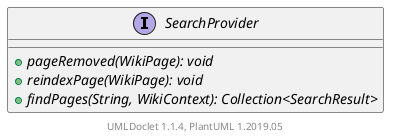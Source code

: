 @startuml

    interface SearchProvider [[SearchProvider.html]] {
        {abstract} +pageRemoved(WikiPage): void
        {abstract} +reindexPage(WikiPage): void
        {abstract} +findPages(String, WikiContext): Collection<SearchResult>
    }


    center footer UMLDoclet 1.1.4, PlantUML 1.2019.05
@enduml
